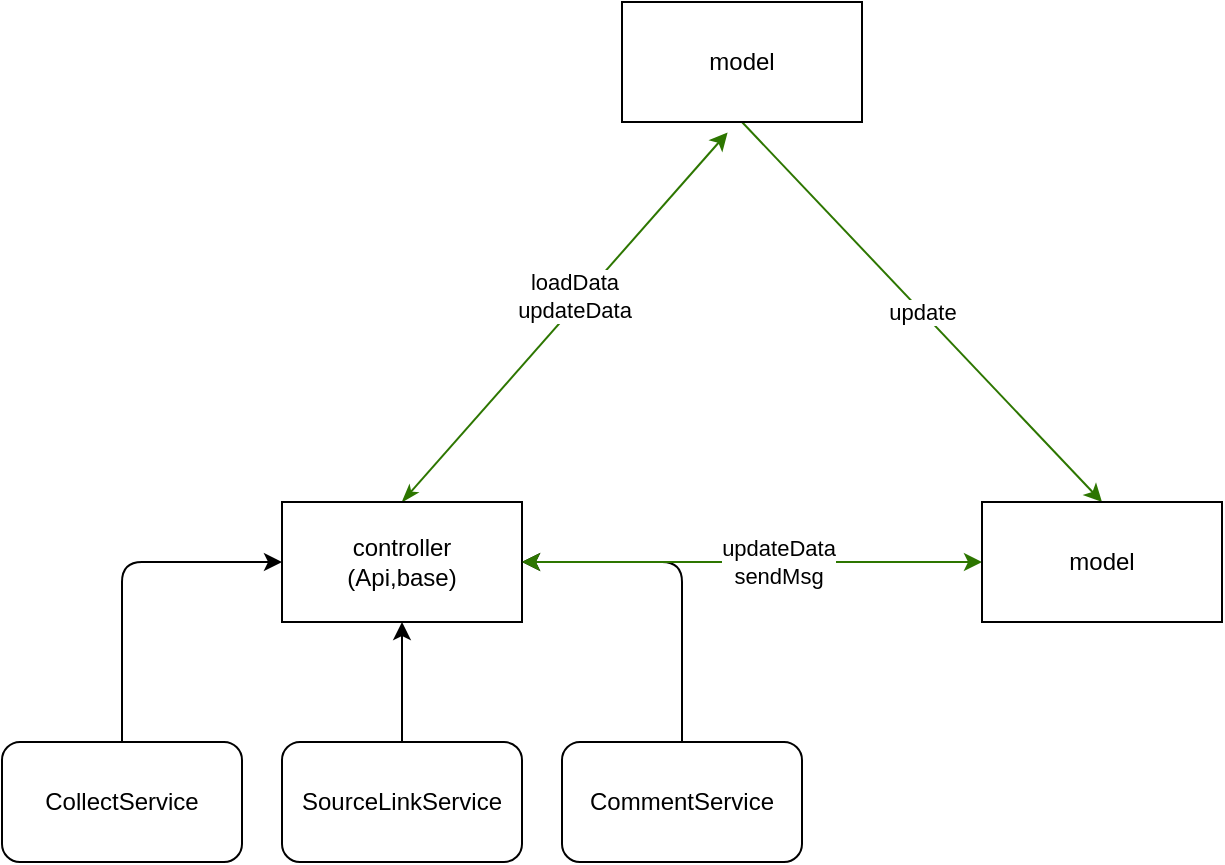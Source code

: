 <mxfile>
    <diagram id="BX1FhIg3QiMdqBloLJko" name="Page-1">
        <mxGraphModel dx="717" dy="459" grid="1" gridSize="10" guides="1" tooltips="1" connect="1" arrows="1" fold="1" page="1" pageScale="1" pageWidth="1169" pageHeight="1654" math="0" shadow="0">
            <root>
                <mxCell id="0"/>
                <mxCell id="1" parent="0"/>
                <mxCell id="10" style="edgeStyle=none;html=1;exitX=0.5;exitY=0;exitDx=0;exitDy=0;startArrow=classicThin;startFill=1;fillColor=#60a917;strokeColor=#2D7600;entryX=0.44;entryY=1.087;entryDx=0;entryDy=0;entryPerimeter=0;" parent="1" source="2" target="9" edge="1">
                    <mxGeometry relative="1" as="geometry"/>
                </mxCell>
                <mxCell id="11" value="loadData&lt;br&gt;updateData" style="edgeLabel;html=1;align=center;verticalAlign=middle;resizable=0;points=[];" vertex="1" connectable="0" parent="10">
                    <mxGeometry x="0.087" y="4" relative="1" as="geometry">
                        <mxPoint as="offset"/>
                    </mxGeometry>
                </mxCell>
                <mxCell id="2" value="controller&lt;br&gt;(Api,base)" style="rounded=0;whiteSpace=wrap;html=1;" parent="1" vertex="1">
                    <mxGeometry x="220" y="340" width="120" height="60" as="geometry"/>
                </mxCell>
                <mxCell id="3" style="edgeStyle=orthogonalEdgeStyle;html=1;exitX=0.5;exitY=0;exitDx=0;exitDy=0;entryX=0;entryY=0.5;entryDx=0;entryDy=0;" parent="1" source="4" target="2" edge="1">
                    <mxGeometry relative="1" as="geometry"/>
                </mxCell>
                <mxCell id="4" value="CollectService" style="rounded=1;whiteSpace=wrap;html=1;" parent="1" vertex="1">
                    <mxGeometry x="80" y="460" width="120" height="60" as="geometry"/>
                </mxCell>
                <mxCell id="5" style="edgeStyle=orthogonalEdgeStyle;html=1;exitX=0.5;exitY=0;exitDx=0;exitDy=0;entryX=1;entryY=0.5;entryDx=0;entryDy=0;" parent="1" source="6" target="2" edge="1">
                    <mxGeometry relative="1" as="geometry">
                        <Array as="points">
                            <mxPoint x="420" y="460"/>
                            <mxPoint x="420" y="370"/>
                        </Array>
                    </mxGeometry>
                </mxCell>
                <mxCell id="6" value="CommentService" style="rounded=1;whiteSpace=wrap;html=1;" parent="1" vertex="1">
                    <mxGeometry x="360" y="460" width="120" height="60" as="geometry"/>
                </mxCell>
                <mxCell id="7" style="edgeStyle=orthogonalEdgeStyle;html=1;exitX=0.5;exitY=0;exitDx=0;exitDy=0;entryX=0.5;entryY=1;entryDx=0;entryDy=0;" parent="1" source="8" target="2" edge="1">
                    <mxGeometry relative="1" as="geometry"/>
                </mxCell>
                <mxCell id="8" value="SourceLinkService" style="rounded=1;whiteSpace=wrap;html=1;" parent="1" vertex="1">
                    <mxGeometry x="220" y="460" width="120" height="60" as="geometry"/>
                </mxCell>
                <mxCell id="13" value="update" style="edgeStyle=none;html=1;exitX=0.5;exitY=1;exitDx=0;exitDy=0;entryX=0.5;entryY=0;entryDx=0;entryDy=0;fillColor=#60a917;strokeColor=#2D7600;" edge="1" parent="1" source="9" target="12">
                    <mxGeometry relative="1" as="geometry"/>
                </mxCell>
                <mxCell id="9" value="model" style="rounded=0;whiteSpace=wrap;html=1;" parent="1" vertex="1">
                    <mxGeometry x="390" y="90" width="120" height="60" as="geometry"/>
                </mxCell>
                <mxCell id="14" style="edgeStyle=none;html=1;exitX=0;exitY=0.5;exitDx=0;exitDy=0;entryX=1;entryY=0.5;entryDx=0;entryDy=0;fillColor=#60a917;strokeColor=#2D7600;startArrow=classic;startFill=1;" edge="1" parent="1" source="12" target="2">
                    <mxGeometry relative="1" as="geometry"/>
                </mxCell>
                <mxCell id="15" value="updateData&lt;br&gt;sendMsg" style="edgeLabel;html=1;align=center;verticalAlign=middle;resizable=0;points=[];" vertex="1" connectable="0" parent="14">
                    <mxGeometry x="-0.113" y="4" relative="1" as="geometry">
                        <mxPoint y="-4" as="offset"/>
                    </mxGeometry>
                </mxCell>
                <mxCell id="12" value="model" style="rounded=0;whiteSpace=wrap;html=1;" vertex="1" parent="1">
                    <mxGeometry x="570" y="340" width="120" height="60" as="geometry"/>
                </mxCell>
            </root>
        </mxGraphModel>
    </diagram>
</mxfile>